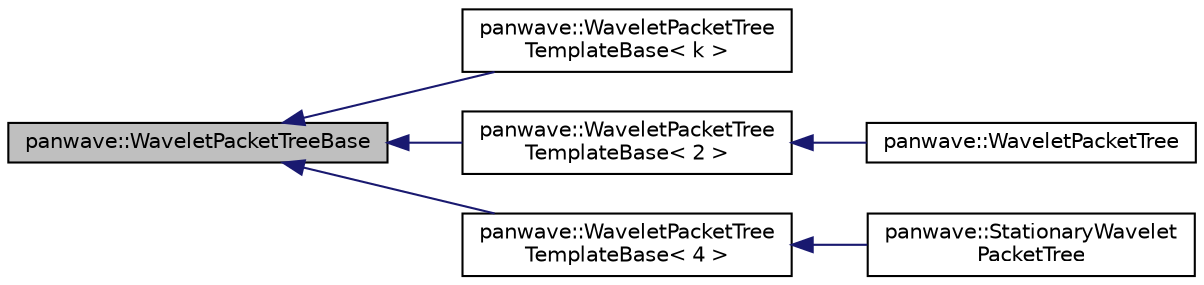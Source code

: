 digraph "panwave::WaveletPacketTreeBase"
{
  edge [fontname="Helvetica",fontsize="10",labelfontname="Helvetica",labelfontsize="10"];
  node [fontname="Helvetica",fontsize="10",shape=record];
  rankdir="LR";
  Node0 [label="panwave::WaveletPacketTreeBase",height=0.2,width=0.4,color="black", fillcolor="grey75", style="filled", fontcolor="black"];
  Node0 -> Node1 [dir="back",color="midnightblue",fontsize="10",style="solid",fontname="Helvetica"];
  Node1 [label="panwave::WaveletPacketTree\lTemplateBase\< k \>",height=0.2,width=0.4,color="black", fillcolor="white", style="filled",URL="$classpanwave_1_1WaveletPacketTreeTemplateBase.html"];
  Node0 -> Node2 [dir="back",color="midnightblue",fontsize="10",style="solid",fontname="Helvetica"];
  Node2 [label="panwave::WaveletPacketTree\lTemplateBase\< 2 \>",height=0.2,width=0.4,color="black", fillcolor="white", style="filled",URL="$classpanwave_1_1WaveletPacketTreeTemplateBase.html"];
  Node2 -> Node3 [dir="back",color="midnightblue",fontsize="10",style="solid",fontname="Helvetica"];
  Node3 [label="panwave::WaveletPacketTree",height=0.2,width=0.4,color="black", fillcolor="white", style="filled",URL="$classpanwave_1_1WaveletPacketTree.html"];
  Node0 -> Node4 [dir="back",color="midnightblue",fontsize="10",style="solid",fontname="Helvetica"];
  Node4 [label="panwave::WaveletPacketTree\lTemplateBase\< 4 \>",height=0.2,width=0.4,color="black", fillcolor="white", style="filled",URL="$classpanwave_1_1WaveletPacketTreeTemplateBase.html"];
  Node4 -> Node5 [dir="back",color="midnightblue",fontsize="10",style="solid",fontname="Helvetica"];
  Node5 [label="panwave::StationaryWavelet\lPacketTree",height=0.2,width=0.4,color="black", fillcolor="white", style="filled",URL="$classpanwave_1_1StationaryWaveletPacketTree.html"];
}
